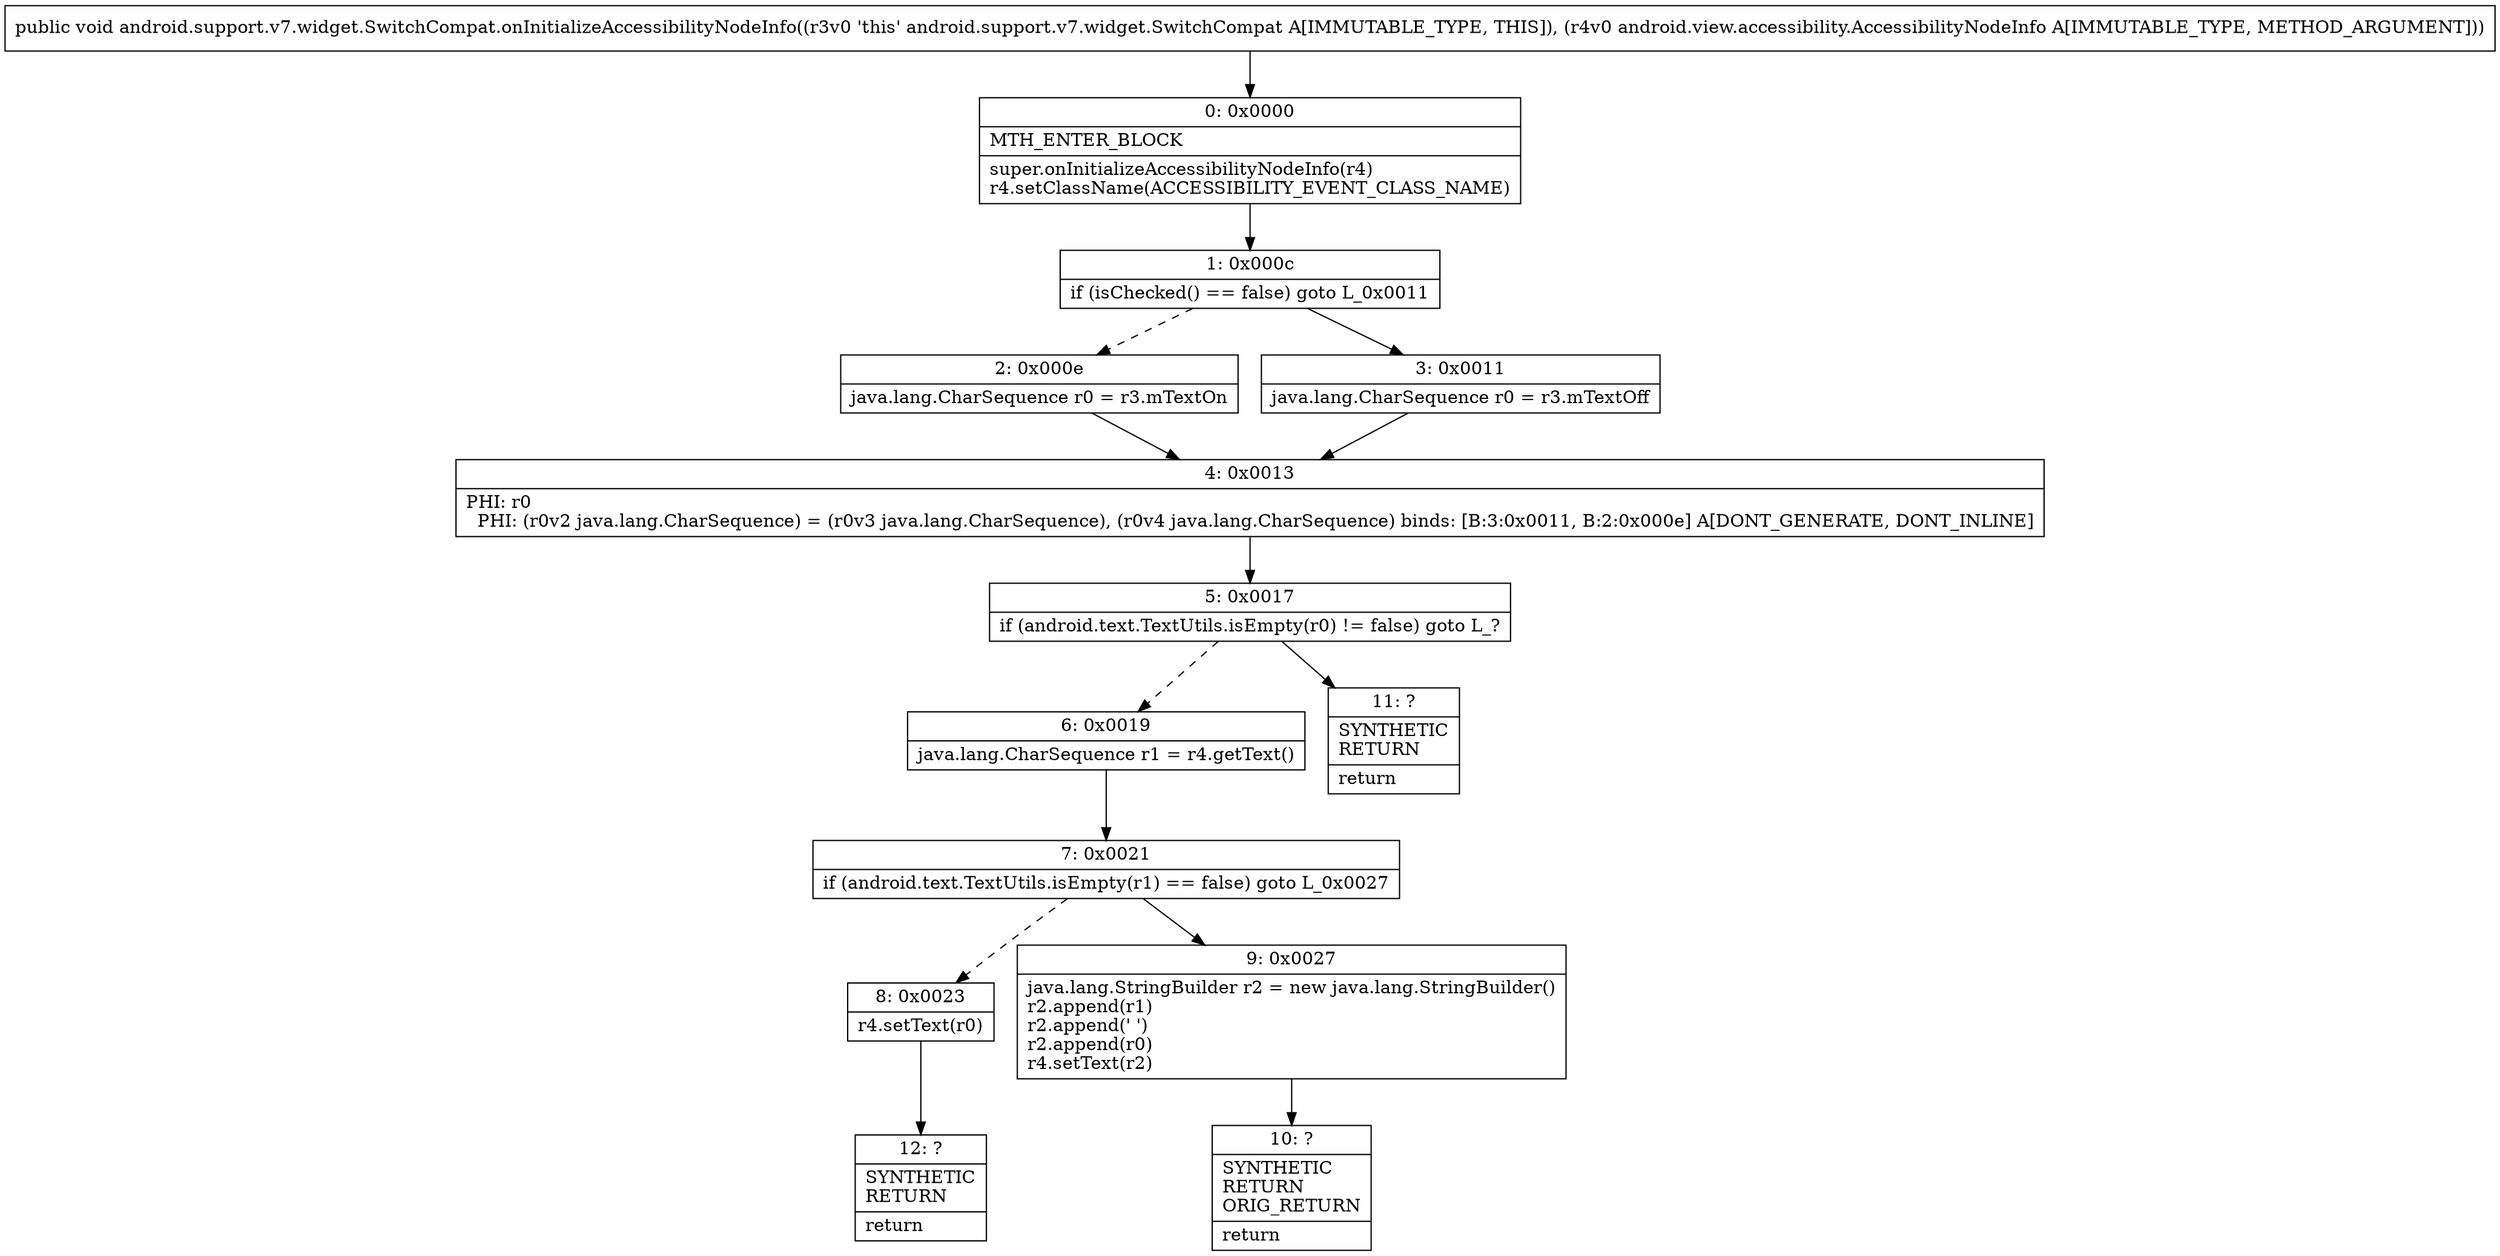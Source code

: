 digraph "CFG forandroid.support.v7.widget.SwitchCompat.onInitializeAccessibilityNodeInfo(Landroid\/view\/accessibility\/AccessibilityNodeInfo;)V" {
Node_0 [shape=record,label="{0\:\ 0x0000|MTH_ENTER_BLOCK\l|super.onInitializeAccessibilityNodeInfo(r4)\lr4.setClassName(ACCESSIBILITY_EVENT_CLASS_NAME)\l}"];
Node_1 [shape=record,label="{1\:\ 0x000c|if (isChecked() == false) goto L_0x0011\l}"];
Node_2 [shape=record,label="{2\:\ 0x000e|java.lang.CharSequence r0 = r3.mTextOn\l}"];
Node_3 [shape=record,label="{3\:\ 0x0011|java.lang.CharSequence r0 = r3.mTextOff\l}"];
Node_4 [shape=record,label="{4\:\ 0x0013|PHI: r0 \l  PHI: (r0v2 java.lang.CharSequence) = (r0v3 java.lang.CharSequence), (r0v4 java.lang.CharSequence) binds: [B:3:0x0011, B:2:0x000e] A[DONT_GENERATE, DONT_INLINE]\l}"];
Node_5 [shape=record,label="{5\:\ 0x0017|if (android.text.TextUtils.isEmpty(r0) != false) goto L_?\l}"];
Node_6 [shape=record,label="{6\:\ 0x0019|java.lang.CharSequence r1 = r4.getText()\l}"];
Node_7 [shape=record,label="{7\:\ 0x0021|if (android.text.TextUtils.isEmpty(r1) == false) goto L_0x0027\l}"];
Node_8 [shape=record,label="{8\:\ 0x0023|r4.setText(r0)\l}"];
Node_9 [shape=record,label="{9\:\ 0x0027|java.lang.StringBuilder r2 = new java.lang.StringBuilder()\lr2.append(r1)\lr2.append(' ')\lr2.append(r0)\lr4.setText(r2)\l}"];
Node_10 [shape=record,label="{10\:\ ?|SYNTHETIC\lRETURN\lORIG_RETURN\l|return\l}"];
Node_11 [shape=record,label="{11\:\ ?|SYNTHETIC\lRETURN\l|return\l}"];
Node_12 [shape=record,label="{12\:\ ?|SYNTHETIC\lRETURN\l|return\l}"];
MethodNode[shape=record,label="{public void android.support.v7.widget.SwitchCompat.onInitializeAccessibilityNodeInfo((r3v0 'this' android.support.v7.widget.SwitchCompat A[IMMUTABLE_TYPE, THIS]), (r4v0 android.view.accessibility.AccessibilityNodeInfo A[IMMUTABLE_TYPE, METHOD_ARGUMENT])) }"];
MethodNode -> Node_0;
Node_0 -> Node_1;
Node_1 -> Node_2[style=dashed];
Node_1 -> Node_3;
Node_2 -> Node_4;
Node_3 -> Node_4;
Node_4 -> Node_5;
Node_5 -> Node_6[style=dashed];
Node_5 -> Node_11;
Node_6 -> Node_7;
Node_7 -> Node_8[style=dashed];
Node_7 -> Node_9;
Node_8 -> Node_12;
Node_9 -> Node_10;
}

